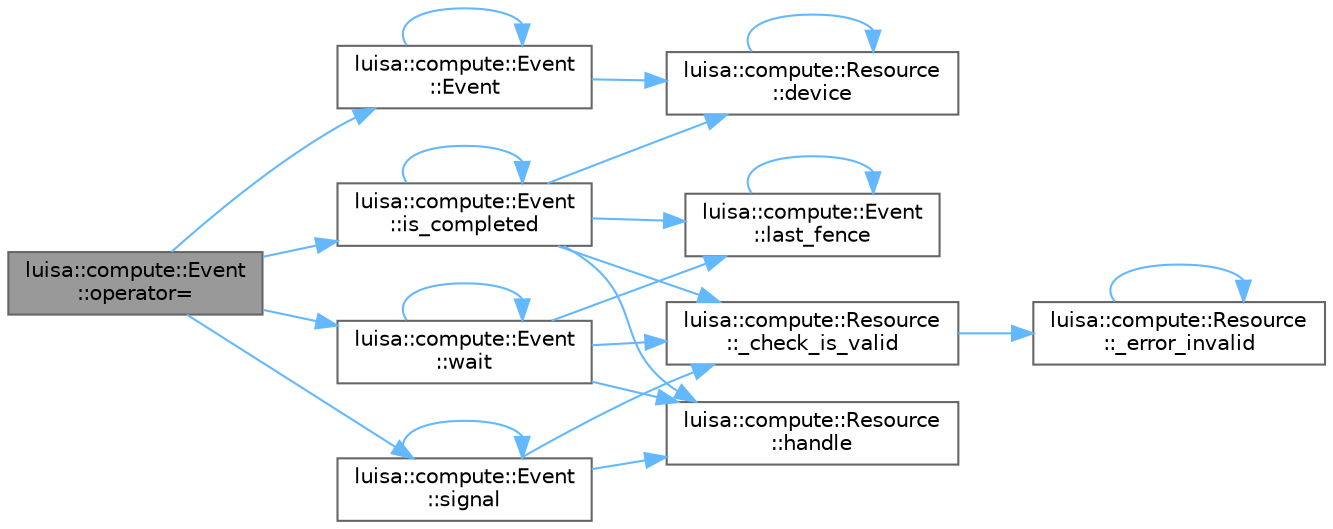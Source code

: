 digraph "luisa::compute::Event::operator="
{
 // LATEX_PDF_SIZE
  bgcolor="transparent";
  edge [fontname=Helvetica,fontsize=10,labelfontname=Helvetica,labelfontsize=10];
  node [fontname=Helvetica,fontsize=10,shape=box,height=0.2,width=0.4];
  rankdir="LR";
  Node1 [id="Node000001",label="luisa::compute::Event\l::operator=",height=0.2,width=0.4,color="gray40", fillcolor="grey60", style="filled", fontcolor="black",tooltip=" "];
  Node1 -> Node2 [id="edge23_Node000001_Node000002",color="steelblue1",style="solid",tooltip=" "];
  Node2 [id="Node000002",label="luisa::compute::Event\l::Event",height=0.2,width=0.4,color="grey40", fillcolor="white", style="filled",URL="$classluisa_1_1compute_1_1_event.html#a4bb5fd17b7ecf98e482bb1e63e912a0b",tooltip=" "];
  Node2 -> Node3 [id="edge24_Node000002_Node000003",color="steelblue1",style="solid",tooltip=" "];
  Node3 [id="Node000003",label="luisa::compute::Resource\l::device",height=0.2,width=0.4,color="grey40", fillcolor="white", style="filled",URL="$classluisa_1_1compute_1_1_resource.html#a80d70cb175660af12e01637de33f32bc",tooltip=" "];
  Node3 -> Node3 [id="edge25_Node000003_Node000003",color="steelblue1",style="solid",tooltip=" "];
  Node2 -> Node2 [id="edge26_Node000002_Node000002",color="steelblue1",style="solid",tooltip=" "];
  Node1 -> Node4 [id="edge27_Node000001_Node000004",color="steelblue1",style="solid",tooltip=" "];
  Node4 [id="Node000004",label="luisa::compute::Event\l::is_completed",height=0.2,width=0.4,color="grey40", fillcolor="white", style="filled",URL="$classluisa_1_1compute_1_1_event.html#ad203706fca2a49c58ec2d553dd0efd04",tooltip=" "];
  Node4 -> Node5 [id="edge28_Node000004_Node000005",color="steelblue1",style="solid",tooltip=" "];
  Node5 [id="Node000005",label="luisa::compute::Resource\l::_check_is_valid",height=0.2,width=0.4,color="grey40", fillcolor="white", style="filled",URL="$classluisa_1_1compute_1_1_resource.html#acd4eeb601dbaa644497541380a30c9aa",tooltip=" "];
  Node5 -> Node6 [id="edge29_Node000005_Node000006",color="steelblue1",style="solid",tooltip=" "];
  Node6 [id="Node000006",label="luisa::compute::Resource\l::_error_invalid",height=0.2,width=0.4,color="grey40", fillcolor="white", style="filled",URL="$classluisa_1_1compute_1_1_resource.html#a98f3cf67e789cf526dce15ddbaf4b949",tooltip=" "];
  Node6 -> Node6 [id="edge30_Node000006_Node000006",color="steelblue1",style="solid",tooltip=" "];
  Node4 -> Node3 [id="edge31_Node000004_Node000003",color="steelblue1",style="solid",tooltip=" "];
  Node4 -> Node7 [id="edge32_Node000004_Node000007",color="steelblue1",style="solid",tooltip=" "];
  Node7 [id="Node000007",label="luisa::compute::Resource\l::handle",height=0.2,width=0.4,color="grey40", fillcolor="white", style="filled",URL="$classluisa_1_1compute_1_1_resource.html#a00d6db28ea14237c5c3ee4f3c1afbd46",tooltip=" "];
  Node4 -> Node4 [id="edge33_Node000004_Node000004",color="steelblue1",style="solid",tooltip=" "];
  Node4 -> Node8 [id="edge34_Node000004_Node000008",color="steelblue1",style="solid",tooltip=" "];
  Node8 [id="Node000008",label="luisa::compute::Event\l::last_fence",height=0.2,width=0.4,color="grey40", fillcolor="white", style="filled",URL="$classluisa_1_1compute_1_1_event.html#a1501101b6c121e232da1cbb5cf0d181a",tooltip=" "];
  Node8 -> Node8 [id="edge35_Node000008_Node000008",color="steelblue1",style="solid",tooltip=" "];
  Node1 -> Node9 [id="edge36_Node000001_Node000009",color="steelblue1",style="solid",tooltip=" "];
  Node9 [id="Node000009",label="luisa::compute::Event\l::signal",height=0.2,width=0.4,color="grey40", fillcolor="white", style="filled",URL="$classluisa_1_1compute_1_1_event.html#a146e05dde2ec321cdb64c66b3e4c75e7",tooltip=" "];
  Node9 -> Node5 [id="edge37_Node000009_Node000005",color="steelblue1",style="solid",tooltip=" "];
  Node9 -> Node7 [id="edge38_Node000009_Node000007",color="steelblue1",style="solid",tooltip=" "];
  Node9 -> Node9 [id="edge39_Node000009_Node000009",color="steelblue1",style="solid",tooltip=" "];
  Node1 -> Node10 [id="edge40_Node000001_Node000010",color="steelblue1",style="solid",tooltip=" "];
  Node10 [id="Node000010",label="luisa::compute::Event\l::wait",height=0.2,width=0.4,color="grey40", fillcolor="white", style="filled",URL="$classluisa_1_1compute_1_1_event.html#af769ae8e6ebb8ef4e66b90024401d432",tooltip=" "];
  Node10 -> Node5 [id="edge41_Node000010_Node000005",color="steelblue1",style="solid",tooltip=" "];
  Node10 -> Node7 [id="edge42_Node000010_Node000007",color="steelblue1",style="solid",tooltip=" "];
  Node10 -> Node8 [id="edge43_Node000010_Node000008",color="steelblue1",style="solid",tooltip=" "];
  Node10 -> Node10 [id="edge44_Node000010_Node000010",color="steelblue1",style="solid",tooltip=" "];
}
